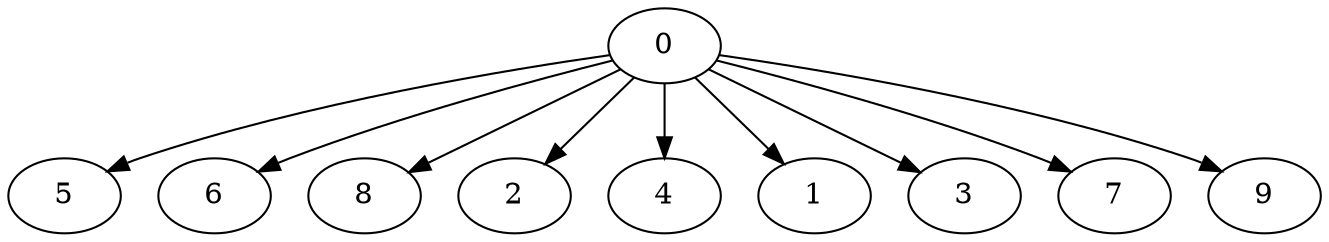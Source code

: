 digraph "Fork_Nodes_10_CCR_0.10_WeightType_Random#2" {
	graph ["Duplicate states"=0,
		GraphType=Fork,
		"Max states in OPEN"=0,
		Modes="120000ms; topo-ordered tasks, ; Pruning: task equivalence, fixed order ready list, ; F-value: ; Optimisation: best schedule length (\
SL) optimisation on equal, ",
		NumberOfTasks=10,
		"Pruned using list schedule length"=136,
		"States removed from OPEN"=0,
		TargetSystem="Homogeneous-2",
		"Time to schedule (ms)"=126,
		"Total idle time"=26,
		"Total schedule length"=307,
		"Total sequential time"=582,
		"Total states created"=730
	];
	0	["Finish time"=22,
		Processor=0,
		"Start time"=0,
		Weight=22];
	5	["Finish time"=120,
		Processor=0,
		"Start time"=22,
		Weight=98];
	0 -> 5	[Weight=7];
	6	["Finish time"=197,
		Processor=0,
		"Start time"=120,
		Weight=77];
	0 -> 6	[Weight=7];
	8	["Finish time"=103,
		Processor=1,
		"Start time"=26,
		Weight=77];
	0 -> 8	[Weight=4];
	2	["Finish time"=169,
		Processor=1,
		"Start time"=103,
		Weight=66];
	0 -> 2	[Weight=4];
	4	["Finish time"=263,
		Processor=0,
		"Start time"=197,
		Weight=66];
	0 -> 4	[Weight=8];
	1	["Finish time"=268,
		Processor=1,
		"Start time"=213,
		Weight=55];
	0 -> 1	[Weight=7];
	3	["Finish time"=307,
		Processor=0,
		"Start time"=263,
		Weight=44];
	0 -> 3	[Weight=9];
	7	["Finish time"=213,
		Processor=1,
		"Start time"=169,
		Weight=44];
	0 -> 7	[Weight=4];
	9	["Finish time"=301,
		Processor=1,
		"Start time"=268,
		Weight=33];
	0 -> 9	[Weight=8];
}
